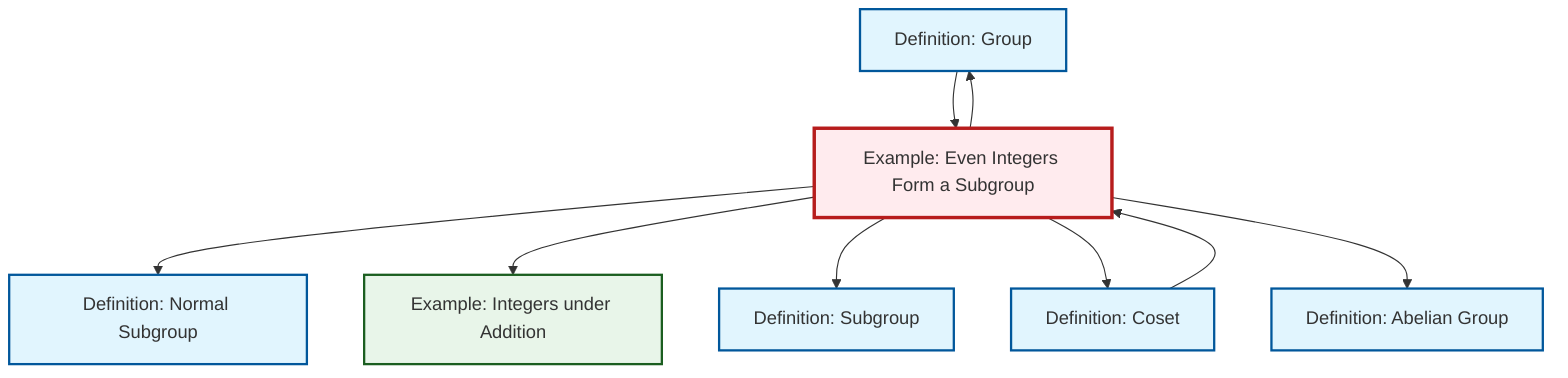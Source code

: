 graph TD
    classDef definition fill:#e1f5fe,stroke:#01579b,stroke-width:2px
    classDef theorem fill:#f3e5f5,stroke:#4a148c,stroke-width:2px
    classDef axiom fill:#fff3e0,stroke:#e65100,stroke-width:2px
    classDef example fill:#e8f5e9,stroke:#1b5e20,stroke-width:2px
    classDef current fill:#ffebee,stroke:#b71c1c,stroke-width:3px
    def-subgroup["Definition: Subgroup"]:::definition
    def-abelian-group["Definition: Abelian Group"]:::definition
    def-normal-subgroup["Definition: Normal Subgroup"]:::definition
    def-group["Definition: Group"]:::definition
    ex-even-integers-subgroup["Example: Even Integers Form a Subgroup"]:::example
    ex-integers-addition["Example: Integers under Addition"]:::example
    def-coset["Definition: Coset"]:::definition
    def-group --> ex-even-integers-subgroup
    ex-even-integers-subgroup --> def-normal-subgroup
    ex-even-integers-subgroup --> ex-integers-addition
    ex-even-integers-subgroup --> def-subgroup
    ex-even-integers-subgroup --> def-coset
    ex-even-integers-subgroup --> def-abelian-group
    ex-even-integers-subgroup --> def-group
    def-coset --> ex-even-integers-subgroup
    class ex-even-integers-subgroup current